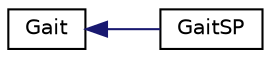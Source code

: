 digraph "Graphical Class Hierarchy"
{
  edge [fontname="Helvetica",fontsize="10",labelfontname="Helvetica",labelfontsize="10"];
  node [fontname="Helvetica",fontsize="10",shape=record];
  rankdir="LR";
  Node1 [label="Gait",height=0.2,width=0.4,color="black", fillcolor="white", style="filled",URL="$classGait.html"];
  Node1 -> Node2 [dir="back",color="midnightblue",fontsize="10",style="solid",fontname="Helvetica"];
  Node2 [label="GaitSP",height=0.2,width=0.4,color="black", fillcolor="white", style="filled",URL="$classGaitSP.html"];
}
